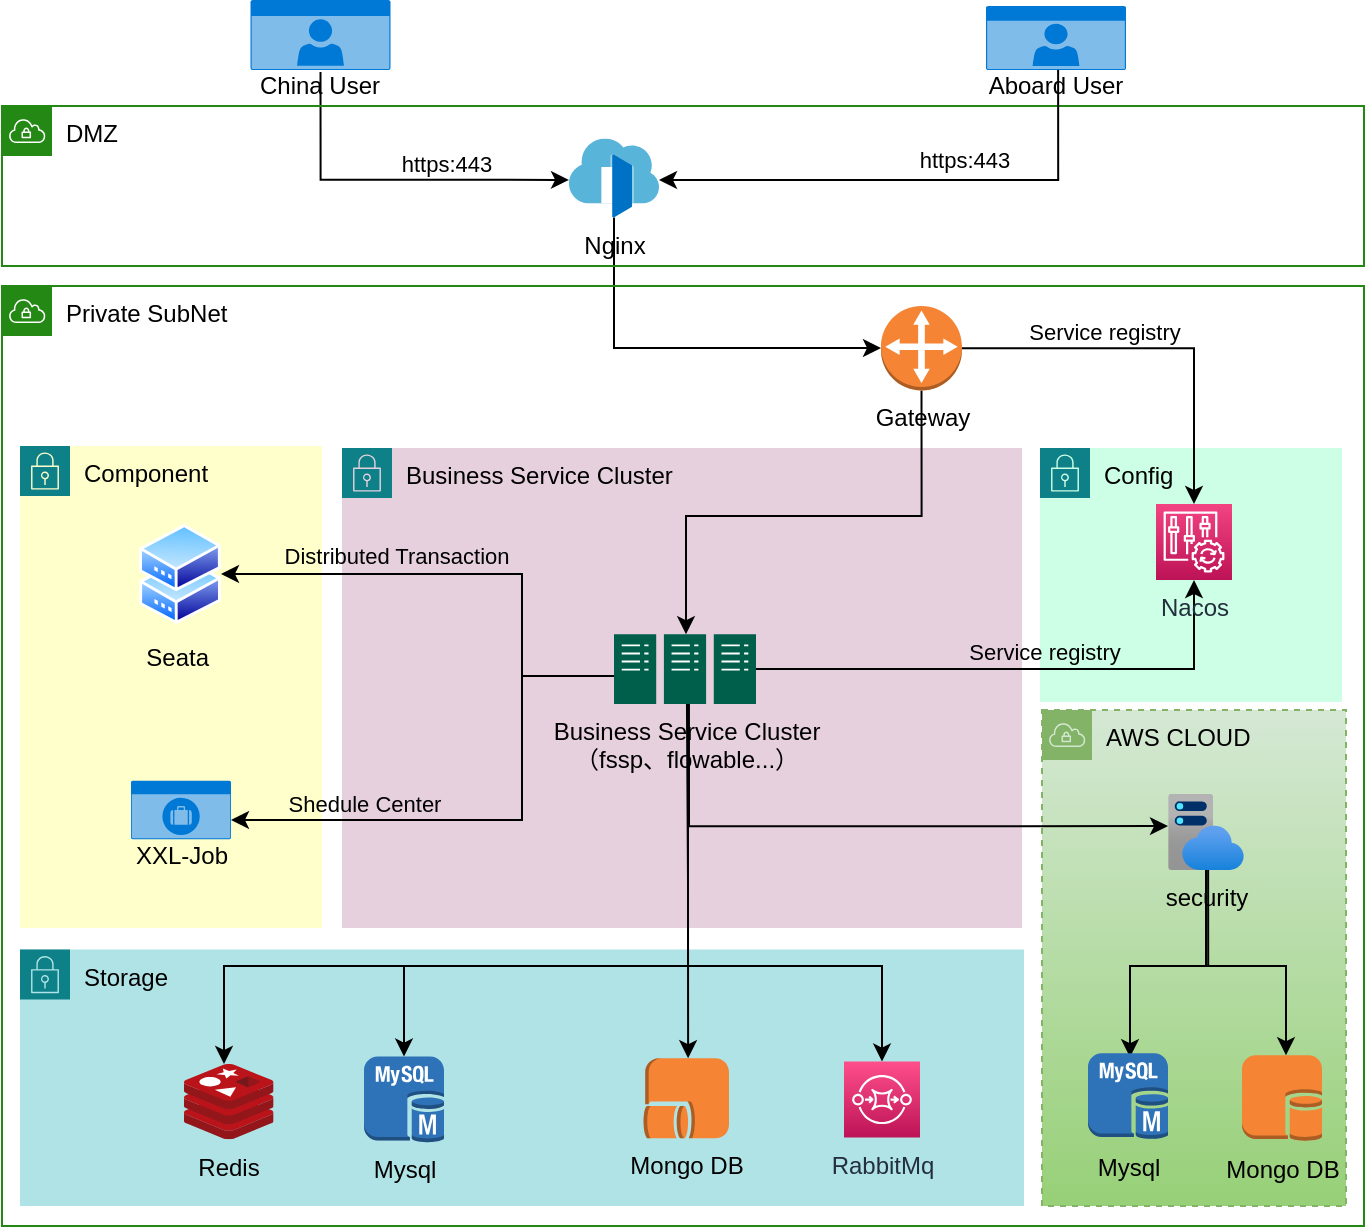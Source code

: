 <mxfile version="21.6.9" type="github">
  <diagram name="第 1 页" id="MAKNuJp5Oi-Q9wF2MWzG">
    <mxGraphModel dx="934" dy="527" grid="1" gridSize="10" guides="1" tooltips="1" connect="1" arrows="1" fold="1" page="1" pageScale="1" pageWidth="827" pageHeight="1169" math="0" shadow="0">
      <root>
        <mxCell id="0" />
        <mxCell id="1" parent="0" />
        <mxCell id="sbl7rNcJkgG22rDen7zV-80" value="AWS CLOUD" style="points=[[0,0],[0.25,0],[0.5,0],[0.75,0],[1,0],[1,0.25],[1,0.5],[1,0.75],[1,1],[0.75,1],[0.5,1],[0.25,1],[0,1],[0,0.75],[0,0.5],[0,0.25]];outlineConnect=0;html=1;whiteSpace=wrap;fontSize=12;fontStyle=0;container=1;pointerEvents=0;collapsible=0;recursiveResize=0;shape=mxgraph.aws4.group;grIcon=mxgraph.aws4.group_vpc;strokeColor=#82b366;fillColor=#d5e8d4;verticalAlign=top;align=left;spacingLeft=30;dashed=1;gradientColor=#97d077;" vertex="1" parent="1">
          <mxGeometry x="679" y="482" width="152" height="248" as="geometry" />
        </mxCell>
        <mxCell id="sbl7rNcJkgG22rDen7zV-101" style="edgeStyle=orthogonalEdgeStyle;rounded=0;orthogonalLoop=1;jettySize=auto;html=1;" edge="1" parent="sbl7rNcJkgG22rDen7zV-80">
          <mxGeometry relative="1" as="geometry">
            <mxPoint x="83.059" y="80" as="sourcePoint" />
            <mxPoint x="44" y="173.6" as="targetPoint" />
            <Array as="points">
              <mxPoint x="83" y="128" />
              <mxPoint x="44" y="128" />
            </Array>
          </mxGeometry>
        </mxCell>
        <mxCell id="sbl7rNcJkgG22rDen7zV-102" style="edgeStyle=orthogonalEdgeStyle;rounded=0;orthogonalLoop=1;jettySize=auto;html=1;" edge="1" parent="sbl7rNcJkgG22rDen7zV-80">
          <mxGeometry relative="1" as="geometry">
            <mxPoint x="82.0" y="80" as="sourcePoint" />
            <mxPoint x="122.0" y="172.6" as="targetPoint" />
            <Array as="points">
              <mxPoint x="82" y="128" />
              <mxPoint x="122" y="128" />
            </Array>
          </mxGeometry>
        </mxCell>
        <mxCell id="sbl7rNcJkgG22rDen7zV-82" value="security" style="image;aspect=fixed;html=1;points=[];align=center;fontSize=12;image=img/lib/azure2/app_services/App_Service_Plans.svg;labelBackgroundColor=none;" vertex="1" parent="sbl7rNcJkgG22rDen7zV-80">
          <mxGeometry x="63" y="42.0" width="38" height="38" as="geometry" />
        </mxCell>
        <mxCell id="sbl7rNcJkgG22rDen7zV-99" value="Mysql&lt;br&gt;" style="outlineConnect=0;dashed=0;verticalLabelPosition=bottom;verticalAlign=top;align=center;html=1;shape=mxgraph.aws3.mysql_db_instance;fillColor=#2E73B8;gradientColor=none;" vertex="1" parent="sbl7rNcJkgG22rDen7zV-80">
          <mxGeometry x="23" y="171.6" width="40" height="43" as="geometry" />
        </mxCell>
        <mxCell id="sbl7rNcJkgG22rDen7zV-100" value="Mongo DB" style="outlineConnect=0;dashed=0;verticalLabelPosition=bottom;verticalAlign=top;align=center;html=1;shape=mxgraph.aws3.db_on_instance;fillColor=#F58534;gradientColor=none;" vertex="1" parent="sbl7rNcJkgG22rDen7zV-80">
          <mxGeometry x="100" y="172.6" width="40" height="43" as="geometry" />
        </mxCell>
        <mxCell id="sbl7rNcJkgG22rDen7zV-74" value="Storage" style="points=[[0,0],[0.25,0],[0.5,0],[0.75,0],[1,0],[1,0.25],[1,0.5],[1,0.75],[1,1],[0.75,1],[0.5,1],[0.25,1],[0,1],[0,0.75],[0,0.5],[0,0.25]];outlineConnect=0;html=1;whiteSpace=wrap;fontSize=12;fontStyle=0;container=1;pointerEvents=0;collapsible=0;recursiveResize=0;shape=mxgraph.aws4.group;grIcon=mxgraph.aws4.group_security_group;grStroke=0;strokeColor=#0e8088;fillColor=#b0e3e6;verticalAlign=top;align=left;spacingLeft=30;dashed=0;" vertex="1" parent="1">
          <mxGeometry x="168" y="601.8" width="502" height="128.2" as="geometry" />
        </mxCell>
        <mxCell id="sbl7rNcJkgG22rDen7zV-7" value="Mysql&lt;br&gt;" style="outlineConnect=0;dashed=0;verticalLabelPosition=bottom;verticalAlign=top;align=center;html=1;shape=mxgraph.aws3.mysql_db_instance;fillColor=#2E73B8;gradientColor=none;" vertex="1" parent="sbl7rNcJkgG22rDen7zV-74">
          <mxGeometry x="172" y="53.5" width="40" height="43" as="geometry" />
        </mxCell>
        <mxCell id="sbl7rNcJkgG22rDen7zV-8" value="Mongo DB" style="outlineConnect=0;dashed=0;verticalLabelPosition=bottom;verticalAlign=top;align=center;html=1;shape=mxgraph.aws3.db_on_instance;fillColor=#F58534;gradientColor=none;direction=south;" vertex="1" parent="sbl7rNcJkgG22rDen7zV-74">
          <mxGeometry x="311.5" y="54.3" width="43" height="40" as="geometry" />
        </mxCell>
        <mxCell id="sbl7rNcJkgG22rDen7zV-13" value="RabbitMq&lt;br&gt;" style="sketch=0;points=[[0,0,0],[0.25,0,0],[0.5,0,0],[0.75,0,0],[1,0,0],[0,1,0],[0.25,1,0],[0.5,1,0],[0.75,1,0],[1,1,0],[0,0.25,0],[0,0.5,0],[0,0.75,0],[1,0.25,0],[1,0.5,0],[1,0.75,0]];outlineConnect=0;fontColor=#232F3E;gradientColor=#FF4F8B;gradientDirection=north;fillColor=#BC1356;strokeColor=#ffffff;dashed=0;verticalLabelPosition=bottom;verticalAlign=top;align=center;html=1;fontSize=12;fontStyle=0;aspect=fixed;shape=mxgraph.aws4.resourceIcon;resIcon=mxgraph.aws4.sqs;" vertex="1" parent="sbl7rNcJkgG22rDen7zV-74">
          <mxGeometry x="412" y="56" width="38" height="38" as="geometry" />
        </mxCell>
        <mxCell id="sbl7rNcJkgG22rDen7zV-72" value="Component" style="points=[[0,0],[0.25,0],[0.5,0],[0.75,0],[1,0],[1,0.25],[1,0.5],[1,0.75],[1,1],[0.75,1],[0.5,1],[0.25,1],[0,1],[0,0.75],[0,0.5],[0,0.25]];outlineConnect=0;html=1;whiteSpace=wrap;fontSize=12;fontStyle=0;container=1;pointerEvents=0;collapsible=0;recursiveResize=0;shape=mxgraph.aws4.group;grIcon=mxgraph.aws4.group_security_group;grStroke=0;strokeColor=#0e8088;fillColor=#FFFFCC;verticalAlign=top;align=left;spacingLeft=30;dashed=0;" vertex="1" parent="1">
          <mxGeometry x="168" y="350" width="151" height="241" as="geometry" />
        </mxCell>
        <mxCell id="sbl7rNcJkgG22rDen7zV-71" value="Business Service Cluster" style="points=[[0,0],[0.25,0],[0.5,0],[0.75,0],[1,0],[1,0.25],[1,0.5],[1,0.75],[1,1],[0.75,1],[0.5,1],[0.25,1],[0,1],[0,0.75],[0,0.5],[0,0.25]];outlineConnect=0;html=1;whiteSpace=wrap;fontSize=12;fontStyle=0;container=1;pointerEvents=0;collapsible=0;recursiveResize=0;shape=mxgraph.aws4.group;grIcon=mxgraph.aws4.group_security_group;grStroke=0;strokeColor=#0e8088;fillColor=#E6D0DE;verticalAlign=top;align=left;spacingLeft=30;strokeWidth=11;" vertex="1" parent="1">
          <mxGeometry x="329" y="351" width="340" height="240" as="geometry" />
        </mxCell>
        <mxCell id="sbl7rNcJkgG22rDen7zV-73" value="Config" style="points=[[0,0],[0.25,0],[0.5,0],[0.75,0],[1,0],[1,0.25],[1,0.5],[1,0.75],[1,1],[0.75,1],[0.5,1],[0.25,1],[0,1],[0,0.75],[0,0.5],[0,0.25]];outlineConnect=0;html=1;whiteSpace=wrap;fontSize=12;fontStyle=0;container=1;pointerEvents=0;collapsible=0;recursiveResize=0;shape=mxgraph.aws4.group;grIcon=mxgraph.aws4.group_security_group;grStroke=0;strokeColor=#0e8088;fillColor=#CCFFE6;verticalAlign=top;align=left;spacingLeft=30;dashed=0;" vertex="1" parent="1">
          <mxGeometry x="678" y="351" width="151" height="127" as="geometry" />
        </mxCell>
        <mxCell id="sbl7rNcJkgG22rDen7zV-95" style="edgeStyle=orthogonalEdgeStyle;rounded=0;orthogonalLoop=1;jettySize=auto;html=1;exitX=0.5;exitY=1;exitDx=0;exitDy=0;exitPerimeter=0;" edge="1" parent="1">
          <mxGeometry relative="1" as="geometry">
            <mxPoint x="318.25" y="163" as="sourcePoint" />
            <mxPoint x="442.5" y="216.941" as="targetPoint" />
            <Array as="points">
              <mxPoint x="318" y="217" />
            </Array>
          </mxGeometry>
        </mxCell>
        <mxCell id="sbl7rNcJkgG22rDen7zV-97" value="https:443" style="edgeLabel;html=1;align=center;verticalAlign=middle;resizable=0;points=[];" vertex="1" connectable="0" parent="sbl7rNcJkgG22rDen7zV-95">
          <mxGeometry x="-0.71" y="1" relative="1" as="geometry">
            <mxPoint x="61" y="20" as="offset" />
          </mxGeometry>
        </mxCell>
        <mxCell id="sbl7rNcJkgG22rDen7zV-1" value="China User" style="html=1;whiteSpace=wrap;strokeColor=none;fillColor=#0079D6;labelPosition=center;verticalLabelPosition=bottom;verticalAlign=top;align=center;fontSize=12;outlineConnect=0;spacingTop=-6;fontColor=#000000;sketch=0;shape=mxgraph.sitemap.user;horizontal=1;" vertex="1" parent="1">
          <mxGeometry x="283.25" y="127" width="70" height="35" as="geometry" />
        </mxCell>
        <mxCell id="sbl7rNcJkgG22rDen7zV-35" style="edgeStyle=orthogonalEdgeStyle;rounded=0;orthogonalLoop=1;jettySize=auto;html=1;" edge="1" parent="1" source="sbl7rNcJkgG22rDen7zV-2" target="sbl7rNcJkgG22rDen7zV-6">
          <mxGeometry relative="1" as="geometry">
            <Array as="points">
              <mxPoint x="755" y="301" />
            </Array>
          </mxGeometry>
        </mxCell>
        <mxCell id="sbl7rNcJkgG22rDen7zV-38" value="Service registry" style="edgeLabel;html=1;align=center;verticalAlign=bottom;resizable=0;points=[];" vertex="1" connectable="0" parent="sbl7rNcJkgG22rDen7zV-35">
          <mxGeometry x="-0.214" relative="1" as="geometry">
            <mxPoint x="-5" as="offset" />
          </mxGeometry>
        </mxCell>
        <mxCell id="sbl7rNcJkgG22rDen7zV-36" style="edgeStyle=orthogonalEdgeStyle;rounded=0;orthogonalLoop=1;jettySize=auto;html=1;exitX=0.5;exitY=1;exitDx=0;exitDy=0;exitPerimeter=0;" edge="1" parent="1" source="sbl7rNcJkgG22rDen7zV-2">
          <mxGeometry relative="1" as="geometry">
            <mxPoint x="645.235" y="337.26" as="sourcePoint" />
            <mxPoint x="501.0" y="444.12" as="targetPoint" />
            <Array as="points">
              <mxPoint x="619" y="385" />
              <mxPoint x="501" y="385" />
            </Array>
          </mxGeometry>
        </mxCell>
        <mxCell id="sbl7rNcJkgG22rDen7zV-75" value="" style="edgeStyle=orthogonalEdgeStyle;rounded=0;orthogonalLoop=1;jettySize=auto;html=1;" edge="1" parent="1" source="sbl7rNcJkgG22rDen7zV-3" target="sbl7rNcJkgG22rDen7zV-2">
          <mxGeometry relative="1" as="geometry">
            <Array as="points">
              <mxPoint x="465" y="301" />
            </Array>
          </mxGeometry>
        </mxCell>
        <mxCell id="sbl7rNcJkgG22rDen7zV-14" value="Redis&lt;br&gt;" style="image;sketch=0;aspect=fixed;html=1;points=[];align=center;fontSize=12;image=img/lib/mscae/Cache_Redis_Product.svg;labelBackgroundColor=none;" vertex="1" parent="1">
          <mxGeometry x="250" y="659" width="44.76" height="37.6" as="geometry" />
        </mxCell>
        <mxCell id="sbl7rNcJkgG22rDen7zV-43" style="edgeStyle=orthogonalEdgeStyle;rounded=0;orthogonalLoop=1;jettySize=auto;html=1;labelBackgroundColor=none;" edge="1" parent="1" source="sbl7rNcJkgG22rDen7zV-25" target="sbl7rNcJkgG22rDen7zV-14">
          <mxGeometry relative="1" as="geometry">
            <Array as="points">
              <mxPoint x="502" y="610" />
              <mxPoint x="270" y="610" />
            </Array>
          </mxGeometry>
        </mxCell>
        <mxCell id="sbl7rNcJkgG22rDen7zV-44" style="edgeStyle=orthogonalEdgeStyle;rounded=0;orthogonalLoop=1;jettySize=auto;html=1;labelBackgroundColor=none;" edge="1" parent="1">
          <mxGeometry relative="1" as="geometry">
            <mxPoint x="502" y="479" as="sourcePoint" />
            <mxPoint x="360.0" y="655.3" as="targetPoint" />
            <Array as="points">
              <mxPoint x="502" y="610" />
              <mxPoint x="360" y="610" />
            </Array>
          </mxGeometry>
        </mxCell>
        <mxCell id="sbl7rNcJkgG22rDen7zV-57" style="edgeStyle=orthogonalEdgeStyle;rounded=0;orthogonalLoop=1;jettySize=auto;html=1;" edge="1" parent="1" source="sbl7rNcJkgG22rDen7zV-25" target="sbl7rNcJkgG22rDen7zV-15">
          <mxGeometry relative="1" as="geometry">
            <Array as="points">
              <mxPoint x="419" y="465" />
              <mxPoint x="419" y="537" />
            </Array>
          </mxGeometry>
        </mxCell>
        <mxCell id="sbl7rNcJkgG22rDen7zV-58" value="Shedule Center" style="edgeLabel;html=1;align=center;verticalAlign=bottom;resizable=0;points=[];labelBackgroundColor=none;" vertex="1" connectable="0" parent="sbl7rNcJkgG22rDen7zV-57">
          <mxGeometry x="0.146" relative="1" as="geometry">
            <mxPoint x="-46" as="offset" />
          </mxGeometry>
        </mxCell>
        <mxCell id="sbl7rNcJkgG22rDen7zV-59" style="edgeStyle=orthogonalEdgeStyle;rounded=0;orthogonalLoop=1;jettySize=auto;html=1;entryX=1;entryY=0.5;entryDx=0;entryDy=0;" edge="1" parent="1" source="sbl7rNcJkgG22rDen7zV-25" target="sbl7rNcJkgG22rDen7zV-47">
          <mxGeometry relative="1" as="geometry">
            <Array as="points">
              <mxPoint x="419" y="465" />
              <mxPoint x="419" y="414" />
            </Array>
          </mxGeometry>
        </mxCell>
        <mxCell id="sbl7rNcJkgG22rDen7zV-60" value="Distributed Transaction" style="edgeLabel;html=1;align=center;verticalAlign=bottom;resizable=0;points=[];labelBackgroundColor=none;horizontal=1;" vertex="1" connectable="0" parent="sbl7rNcJkgG22rDen7zV-59">
          <mxGeometry x="0.701" relative="1" as="geometry">
            <mxPoint x="50" y="-1" as="offset" />
          </mxGeometry>
        </mxCell>
        <mxCell id="sbl7rNcJkgG22rDen7zV-61" style="edgeStyle=orthogonalEdgeStyle;rounded=0;orthogonalLoop=1;jettySize=auto;html=1;labelBackgroundColor=none;" edge="1" parent="1" source="sbl7rNcJkgG22rDen7zV-25" target="sbl7rNcJkgG22rDen7zV-13">
          <mxGeometry relative="1" as="geometry">
            <Array as="points">
              <mxPoint x="502" y="610" />
              <mxPoint x="599" y="610" />
            </Array>
          </mxGeometry>
        </mxCell>
        <mxCell id="sbl7rNcJkgG22rDen7zV-65" style="edgeStyle=orthogonalEdgeStyle;rounded=0;orthogonalLoop=1;jettySize=auto;html=1;" edge="1" parent="1" source="sbl7rNcJkgG22rDen7zV-25" target="sbl7rNcJkgG22rDen7zV-6">
          <mxGeometry relative="1" as="geometry" />
        </mxCell>
        <mxCell id="sbl7rNcJkgG22rDen7zV-66" value="Service registry" style="edgeLabel;html=1;align=center;verticalAlign=bottom;resizable=0;points=[];labelBackgroundColor=none;" vertex="1" connectable="0" parent="sbl7rNcJkgG22rDen7zV-65">
          <mxGeometry x="-0.126" relative="1" as="geometry">
            <mxPoint x="29" as="offset" />
          </mxGeometry>
        </mxCell>
        <mxCell id="sbl7rNcJkgG22rDen7zV-94" style="edgeStyle=orthogonalEdgeStyle;rounded=0;orthogonalLoop=1;jettySize=auto;html=1;" edge="1" parent="1">
          <mxGeometry relative="1" as="geometry">
            <mxPoint x="502.471" y="479" as="sourcePoint" />
            <mxPoint x="742" y="540.059" as="targetPoint" />
            <Array as="points">
              <mxPoint x="502" y="540" />
            </Array>
          </mxGeometry>
        </mxCell>
        <mxCell id="sbl7rNcJkgG22rDen7zV-103" style="edgeStyle=orthogonalEdgeStyle;rounded=0;orthogonalLoop=1;jettySize=auto;html=1;" edge="1" parent="1">
          <mxGeometry relative="1" as="geometry">
            <mxPoint x="501.471" y="479" as="sourcePoint" />
            <mxPoint x="502.059" y="656.1" as="targetPoint" />
          </mxGeometry>
        </mxCell>
        <mxCell id="sbl7rNcJkgG22rDen7zV-25" value="Business Service Cluster&lt;br&gt;（fssp、flowable...）" style="sketch=0;pointerEvents=1;shadow=0;dashed=0;html=1;strokeColor=none;fillColor=#005F4B;labelPosition=center;verticalLabelPosition=bottom;verticalAlign=top;align=center;outlineConnect=0;shape=mxgraph.veeam2.server_cluster;" vertex="1" parent="1">
          <mxGeometry x="465" y="444.12" width="71" height="34.88" as="geometry" />
        </mxCell>
        <mxCell id="sbl7rNcJkgG22rDen7zV-30" value="DMZ" style="points=[[0,0],[0.25,0],[0.5,0],[0.75,0],[1,0],[1,0.25],[1,0.5],[1,0.75],[1,1],[0.75,1],[0.5,1],[0.25,1],[0,1],[0,0.75],[0,0.5],[0,0.25]];outlineConnect=0;gradientColor=none;html=1;whiteSpace=wrap;fontSize=12;fontStyle=0;container=1;pointerEvents=0;collapsible=0;recursiveResize=0;shape=mxgraph.aws4.group;grIcon=mxgraph.aws4.group_vpc;strokeColor=#248814;fillColor=none;verticalAlign=top;align=left;spacingLeft=30;fontColor=#000000;dashed=0;" vertex="1" parent="1">
          <mxGeometry x="159" y="180" width="681" height="80" as="geometry" />
        </mxCell>
        <mxCell id="sbl7rNcJkgG22rDen7zV-3" value="Nginx" style="image;sketch=0;aspect=fixed;html=1;points=[];align=center;fontSize=12;image=img/lib/mscae/Front_Doors.svg;labelBackgroundColor=none;" vertex="1" parent="sbl7rNcJkgG22rDen7zV-30">
          <mxGeometry x="283.5" y="16.2" width="45" height="39.6" as="geometry" />
        </mxCell>
        <mxCell id="sbl7rNcJkgG22rDen7zV-15" value="XXL-Job" style="html=1;whiteSpace=wrap;strokeColor=none;fillColor=#0079D6;labelPosition=center;verticalLabelPosition=bottom;verticalAlign=top;align=center;fontSize=12;outlineConnect=0;spacingTop=-6;fontColor=#000000;sketch=0;shape=mxgraph.sitemap.jobs;horizontal=1;" vertex="1" parent="1">
          <mxGeometry x="223.5" y="517.41" width="50" height="29.17" as="geometry" />
        </mxCell>
        <mxCell id="sbl7rNcJkgG22rDen7zV-47" value="Seata&amp;nbsp;" style="image;aspect=fixed;perimeter=ellipsePerimeter;html=1;align=center;shadow=0;dashed=0;spacingTop=3;image=img/lib/active_directory/shadowed_router.svg;labelBackgroundColor=none;" vertex="1" parent="1">
          <mxGeometry x="227.5" y="389" width="41" height="50" as="geometry" />
        </mxCell>
        <mxCell id="sbl7rNcJkgG22rDen7zV-6" value="Nacos" style="sketch=0;points=[[0,0,0],[0.25,0,0],[0.5,0,0],[0.75,0,0],[1,0,0],[0,1,0],[0.25,1,0],[0.5,1,0],[0.75,1,0],[1,1,0],[0,0.25,0],[0,0.5,0],[0,0.75,0],[1,0.25,0],[1,0.5,0],[1,0.75,0]];points=[[0,0,0],[0.25,0,0],[0.5,0,0],[0.75,0,0],[1,0,0],[0,1,0],[0.25,1,0],[0.5,1,0],[0.75,1,0],[1,1,0],[0,0.25,0],[0,0.5,0],[0,0.75,0],[1,0.25,0],[1,0.5,0],[1,0.75,0]];outlineConnect=0;fontColor=#232F3E;gradientColor=#F34482;gradientDirection=north;fillColor=#BC1356;strokeColor=#ffffff;dashed=0;verticalLabelPosition=bottom;verticalAlign=top;align=center;html=1;fontSize=12;fontStyle=0;aspect=fixed;shape=mxgraph.aws4.resourceIcon;resIcon=mxgraph.aws4.config;" vertex="1" parent="1">
          <mxGeometry x="736" y="379" width="38" height="38" as="geometry" />
        </mxCell>
        <mxCell id="sbl7rNcJkgG22rDen7zV-31" value="Private SubNet" style="points=[[0,0],[0.25,0],[0.5,0],[0.75,0],[1,0],[1,0.25],[1,0.5],[1,0.75],[1,1],[0.75,1],[0.5,1],[0.25,1],[0,1],[0,0.75],[0,0.5],[0,0.25]];outlineConnect=0;gradientColor=none;html=1;whiteSpace=wrap;fontSize=12;fontStyle=0;container=1;pointerEvents=0;collapsible=0;recursiveResize=0;shape=mxgraph.aws4.group;grIcon=mxgraph.aws4.group_vpc;strokeColor=#248814;fillColor=none;verticalAlign=top;align=left;spacingLeft=30;fontColor=#000000;dashed=0;" vertex="1" parent="1">
          <mxGeometry x="159" y="270" width="681" height="470" as="geometry" />
        </mxCell>
        <mxCell id="sbl7rNcJkgG22rDen7zV-96" style="edgeStyle=orthogonalEdgeStyle;rounded=0;orthogonalLoop=1;jettySize=auto;html=1;" edge="1" parent="1">
          <mxGeometry relative="1" as="geometry">
            <mxPoint x="687.059" y="162" as="sourcePoint" />
            <mxPoint x="487.5" y="217" as="targetPoint" />
            <Array as="points">
              <mxPoint x="687" y="217" />
            </Array>
          </mxGeometry>
        </mxCell>
        <mxCell id="sbl7rNcJkgG22rDen7zV-98" value="https:443" style="edgeLabel;html=1;align=center;verticalAlign=middle;resizable=0;points=[];" vertex="1" connectable="0" parent="sbl7rNcJkgG22rDen7zV-96">
          <mxGeometry x="-0.732" y="1" relative="1" as="geometry">
            <mxPoint x="-48" y="11" as="offset" />
          </mxGeometry>
        </mxCell>
        <mxCell id="sbl7rNcJkgG22rDen7zV-76" value="Aboard User" style="html=1;whiteSpace=wrap;strokeColor=none;fillColor=#0079D6;labelPosition=center;verticalLabelPosition=bottom;verticalAlign=top;align=center;fontSize=12;outlineConnect=0;spacingTop=-6;fontColor=#000000;sketch=0;shape=mxgraph.sitemap.user;horizontal=1;" vertex="1" parent="1">
          <mxGeometry x="651" y="130" width="70" height="32" as="geometry" />
        </mxCell>
        <mxCell id="sbl7rNcJkgG22rDen7zV-2" value="Gateway" style="outlineConnect=0;dashed=0;verticalLabelPosition=bottom;verticalAlign=top;align=center;html=1;shape=mxgraph.aws3.customer_gateway;fillColor=#F58534;gradientColor=none;" vertex="1" parent="1">
          <mxGeometry x="598.5" y="280" width="40.5" height="42.26" as="geometry" />
        </mxCell>
      </root>
    </mxGraphModel>
  </diagram>
</mxfile>
